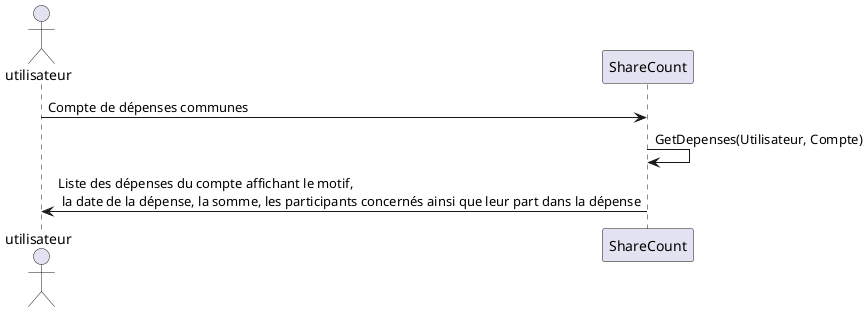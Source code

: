 @startuml  Consulter un compte de dépenses

actor utilisateur as user
participant ShareCount as sc

user 	-> sc 		: Compte de dépenses communes
sc 		-> sc 		: GetDepenses(Utilisateur, Compte)
user 	<- sc 		: Liste des dépenses du compte affichant le motif,\n la date de la dépense, la somme, les participants concernés ainsi que leur part dans la dépense

@enduml